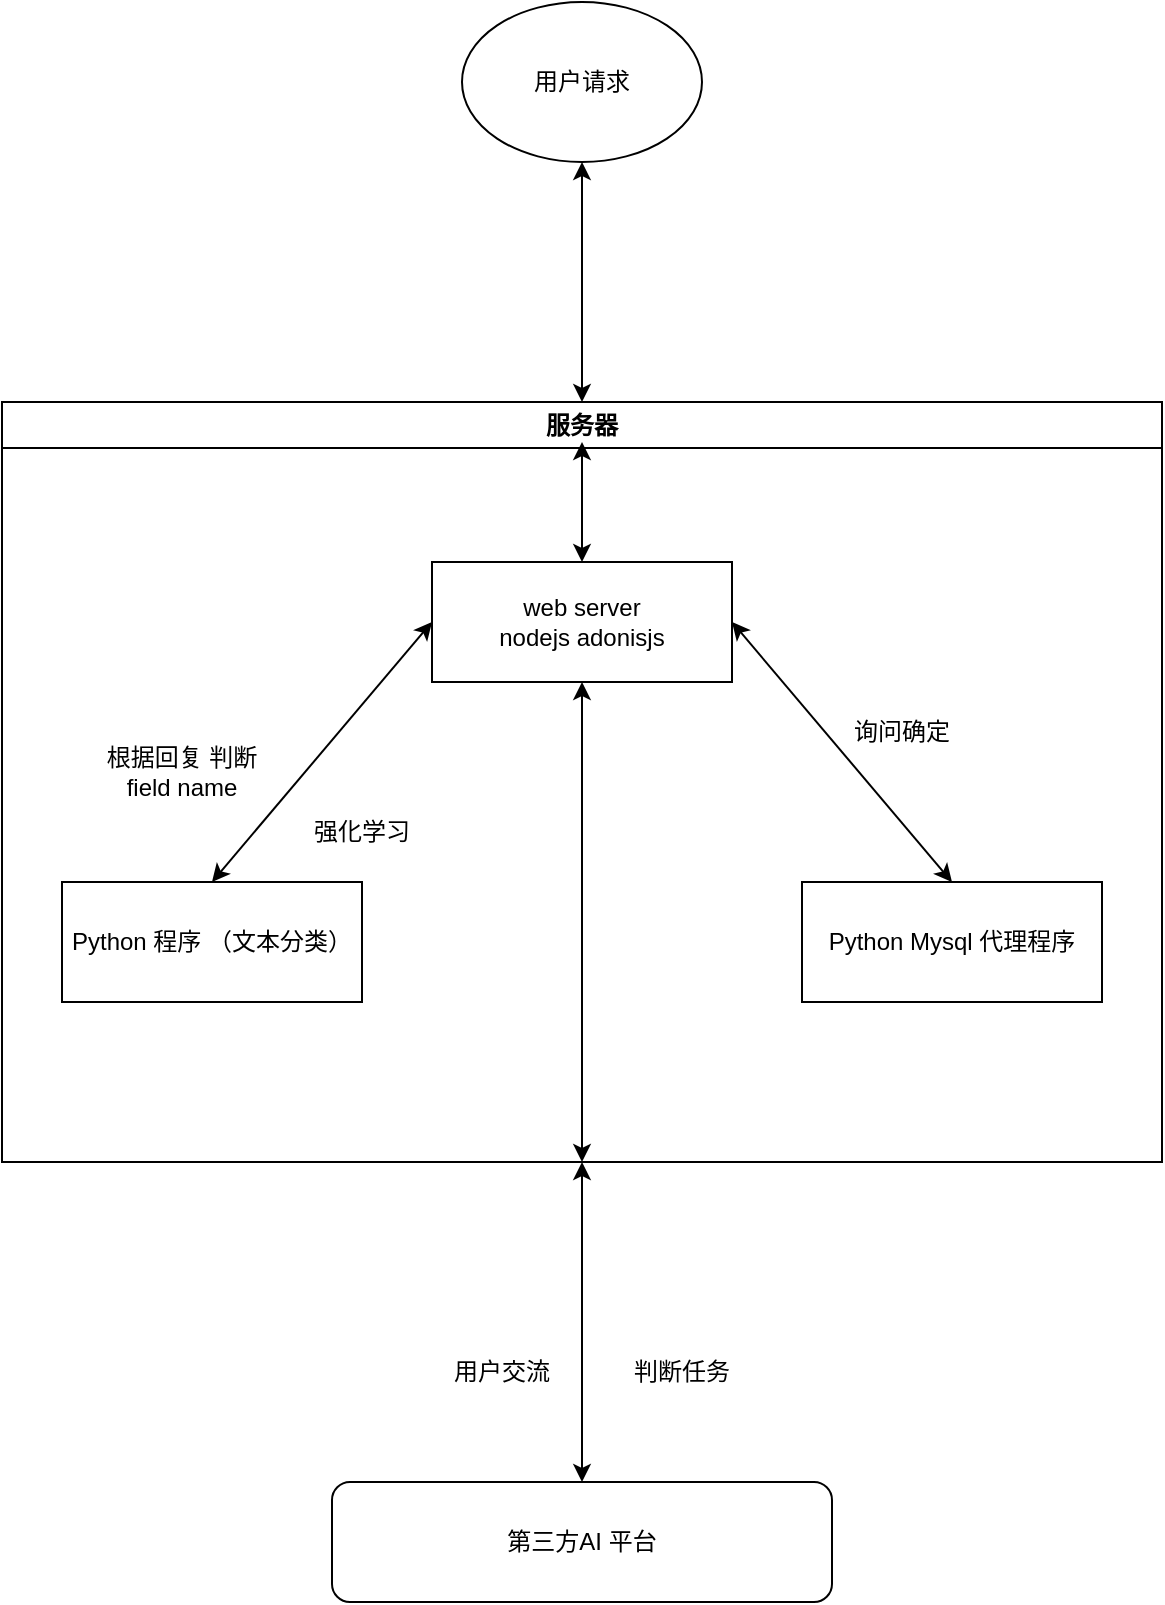 <mxfile version="20.5.3" type="embed" pages="3"><diagram id="EKcr0HdU757LEizDHPSV" name="subscription flow"><mxGraphModel dx="996" dy="720" grid="1" gridSize="10" guides="1" tooltips="1" connect="1" arrows="1" fold="1" page="1" pageScale="1" pageWidth="850" pageHeight="1100" math="0" shadow="0"><root><mxCell id="0"/><mxCell id="1" parent="0"/><mxCell id="2" value="服务器" style="swimlane;whiteSpace=wrap;html=1;" parent="1" vertex="1"><mxGeometry x="130" y="260" width="580" height="380" as="geometry"><mxRectangle x="130" y="260" width="80" height="30" as="alternateBounds"/></mxGeometry></mxCell><mxCell id="5" value="Python 程序 （文本分类）" style="rounded=0;whiteSpace=wrap;html=1;" parent="2" vertex="1"><mxGeometry x="30" y="240" width="150" height="60" as="geometry"/></mxCell><mxCell id="6" value="web server&lt;br&gt;nodejs&amp;nbsp;adonisjs" style="rounded=0;whiteSpace=wrap;html=1;" parent="2" vertex="1"><mxGeometry x="215" y="80" width="150" height="60" as="geometry"/></mxCell><mxCell id="7" value="Python Mysql 代理程序" style="rounded=0;whiteSpace=wrap;html=1;" parent="2" vertex="1"><mxGeometry x="400" y="240" width="150" height="60" as="geometry"/></mxCell><mxCell id="15" value="" style="endArrow=classic;startArrow=classic;html=1;rounded=0;exitX=0.5;exitY=1;exitDx=0;exitDy=0;entryX=0.5;entryY=1;entryDx=0;entryDy=0;" parent="2" source="6" target="2" edge="1"><mxGeometry width="50" height="50" relative="1" as="geometry"><mxPoint x="270" y="250" as="sourcePoint"/><mxPoint x="320" y="200" as="targetPoint"/></mxGeometry></mxCell><mxCell id="16" value="" style="endArrow=classic;startArrow=classic;html=1;rounded=0;exitX=1;exitY=0.5;exitDx=0;exitDy=0;entryX=0.5;entryY=0;entryDx=0;entryDy=0;" parent="2" source="6" target="7" edge="1"><mxGeometry width="50" height="50" relative="1" as="geometry"><mxPoint x="270" y="250" as="sourcePoint"/><mxPoint x="320" y="200" as="targetPoint"/></mxGeometry></mxCell><mxCell id="17" value="询问确定" style="text;html=1;strokeColor=none;fillColor=none;align=center;verticalAlign=middle;whiteSpace=wrap;rounded=0;" parent="2" vertex="1"><mxGeometry x="420" y="150" width="60" height="30" as="geometry"/></mxCell><mxCell id="22" value="根据回复 判断field name" style="text;html=1;strokeColor=none;fillColor=none;align=center;verticalAlign=middle;whiteSpace=wrap;rounded=0;" parent="2" vertex="1"><mxGeometry x="50" y="170" width="80" height="30" as="geometry"/></mxCell><mxCell id="23" value="强化学习" style="text;html=1;strokeColor=none;fillColor=none;align=center;verticalAlign=middle;whiteSpace=wrap;rounded=0;" parent="2" vertex="1"><mxGeometry x="150" y="200" width="60" height="30" as="geometry"/></mxCell><mxCell id="26" value="" style="endArrow=classic;startArrow=classic;html=1;rounded=0;exitX=0.5;exitY=0;exitDx=0;exitDy=0;entryX=0;entryY=0.5;entryDx=0;entryDy=0;" parent="2" source="5" target="6" edge="1"><mxGeometry width="50" height="50" relative="1" as="geometry"><mxPoint x="270" y="320" as="sourcePoint"/><mxPoint x="320" y="270" as="targetPoint"/></mxGeometry></mxCell><mxCell id="3" value="用户请求" style="ellipse;whiteSpace=wrap;html=1;" parent="1" vertex="1"><mxGeometry x="360" y="60" width="120" height="80" as="geometry"/></mxCell><mxCell id="8" value="第三方AI 平台" style="rounded=1;whiteSpace=wrap;html=1;" parent="1" vertex="1"><mxGeometry x="295" y="800" width="250" height="60" as="geometry"/></mxCell><mxCell id="12" value="" style="endArrow=classic;startArrow=classic;html=1;rounded=0;exitX=0.5;exitY=1;exitDx=0;exitDy=0;" parent="1" source="3" target="2" edge="1"><mxGeometry width="50" height="50" relative="1" as="geometry"><mxPoint x="400" y="430" as="sourcePoint"/><mxPoint x="450" y="380" as="targetPoint"/></mxGeometry></mxCell><mxCell id="14" value="" style="endArrow=classic;startArrow=classic;html=1;rounded=0;exitX=0.5;exitY=1;exitDx=0;exitDy=0;" parent="1" source="2" target="8" edge="1"><mxGeometry width="50" height="50" relative="1" as="geometry"><mxPoint x="400" y="610" as="sourcePoint"/><mxPoint x="450" y="560" as="targetPoint"/></mxGeometry></mxCell><mxCell id="24" value="用户交流" style="text;html=1;strokeColor=none;fillColor=none;align=center;verticalAlign=middle;whiteSpace=wrap;rounded=0;" parent="1" vertex="1"><mxGeometry x="350" y="730" width="60" height="30" as="geometry"/></mxCell><mxCell id="25" value="判断任务" style="text;html=1;strokeColor=none;fillColor=none;align=center;verticalAlign=middle;whiteSpace=wrap;rounded=0;" parent="1" vertex="1"><mxGeometry x="440" y="730" width="60" height="30" as="geometry"/></mxCell><mxCell id="27" value="" style="endArrow=classic;startArrow=classic;html=1;rounded=0;entryX=0.5;entryY=0;entryDx=0;entryDy=0;" parent="1" target="6" edge="1"><mxGeometry width="50" height="50" relative="1" as="geometry"><mxPoint x="420" y="280" as="sourcePoint"/><mxPoint x="450" y="400" as="targetPoint"/></mxGeometry></mxCell></root></mxGraphModel></diagram><diagram id="YXcxMA2WIJ0A6YH6q6xw" name="usage flow">&#xa;        <mxGraphModel dx="1413" dy="806" grid="1" gridSize="10" guides="1" tooltips="1" connect="1" arrows="1" fold="1" page="1" pageScale="1" pageWidth="850" pageHeight="1100" math="0" shadow="0">&#xa;            <root>&#xa;                <mxCell id="0"/>&#xa;                <mxCell id="1" parent="0"/>&#xa;            </root>&#xa;        </mxGraphModel>&#xa;    </diagram><diagram id="sXDJLPaH5kadsJmUEnDq" name="data structure">&#xa;        <mxGraphModel dx="1413" dy="806" grid="1" gridSize="10" guides="1" tooltips="1" connect="1" arrows="1" fold="1" page="1" pageScale="1" pageWidth="850" pageHeight="1100" math="0" shadow="0">&#xa;            <root>&#xa;                <mxCell id="0"/>&#xa;                <mxCell id="1" parent="0"/>&#xa;            </root>&#xa;        </mxGraphModel>&#xa;    </diagram></mxfile>
